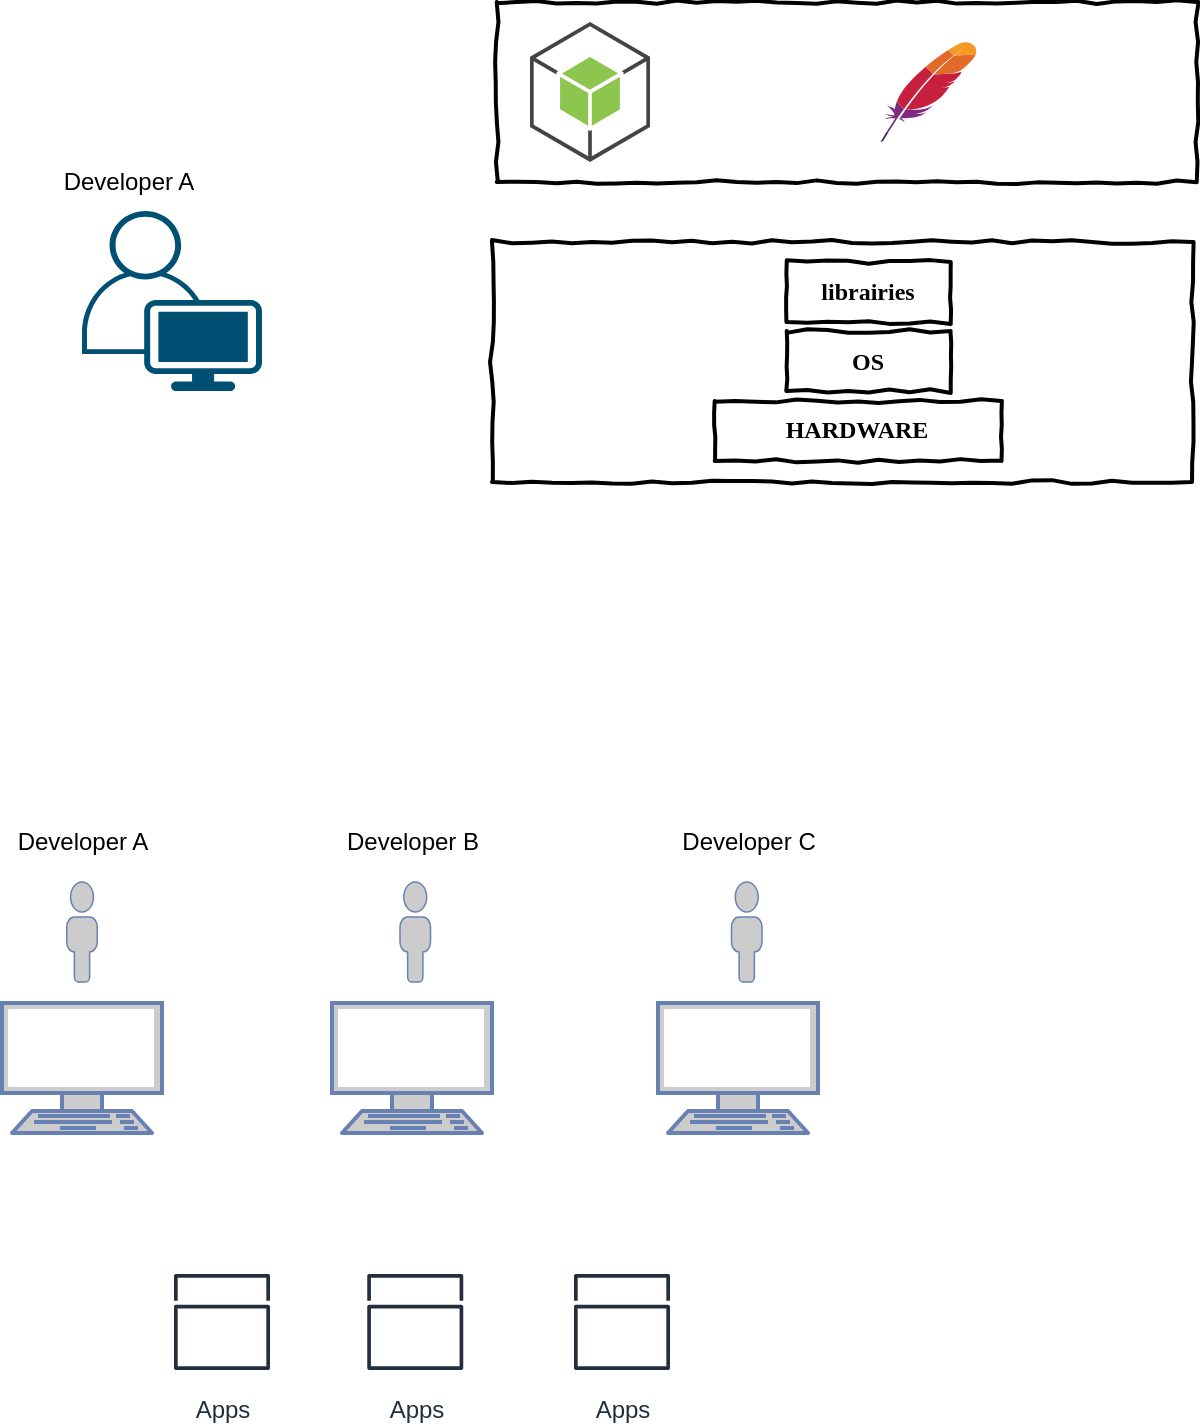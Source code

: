 <mxfile version="12.5.1" type="github">
  <diagram id="Xtd1GiT8AAiNY1xsTk8r" name="Page-1">
    <mxGraphModel dx="770" dy="1556" grid="1" gridSize="10" guides="1" tooltips="1" connect="1" arrows="1" fold="1" page="1" pageScale="1" pageWidth="827" pageHeight="1169" math="0" shadow="0">
      <root>
        <mxCell id="0"/>
        <mxCell id="1" parent="0"/>
        <mxCell id="Lmeo6gfCxTn3pcJV2X3z-1" value="" style="html=1;whiteSpace=wrap;comic=1;strokeWidth=2;fontFamily=Comic Sans MS;fontStyle=1;" vertex="1" parent="1">
          <mxGeometry x="285" y="-660" width="350" height="120" as="geometry"/>
        </mxCell>
        <mxCell id="rSTb_3P7jOwl3eCS13ki-46" value="" style="html=1;whiteSpace=wrap;comic=1;strokeWidth=2;fontFamily=Comic Sans MS;fontStyle=1;" parent="1" vertex="1">
          <mxGeometry x="287.37" y="-780" width="350" height="90" as="geometry"/>
        </mxCell>
        <mxCell id="rSTb_3P7jOwl3eCS13ki-5" value="" style="fontColor=#0066CC;verticalAlign=top;verticalLabelPosition=bottom;labelPosition=center;align=center;html=1;outlineConnect=0;fillColor=#CCCCCC;strokeColor=#6881B3;gradientColor=none;gradientDirection=north;strokeWidth=2;shape=mxgraph.networks.terminal;" parent="1" vertex="1">
          <mxGeometry x="40" y="-279.5" width="80" height="65" as="geometry"/>
        </mxCell>
        <mxCell id="0n1VbNI1kQKXbMoo0zpn-10" value="Apps" style="outlineConnect=0;fontColor=#232F3E;gradientColor=none;strokeColor=#232F3E;fillColor=#ffffff;dashed=0;verticalLabelPosition=bottom;verticalAlign=top;align=center;html=1;fontSize=12;fontStyle=0;aspect=fixed;shape=mxgraph.aws4.resourceIcon;resIcon=mxgraph.aws4.apps;" parent="1" vertex="1">
          <mxGeometry x="320" y="-150" width="60" height="60" as="geometry"/>
        </mxCell>
        <mxCell id="0n1VbNI1kQKXbMoo0zpn-11" value="Apps" style="outlineConnect=0;fontColor=#232F3E;gradientColor=none;strokeColor=#232F3E;fillColor=#ffffff;dashed=0;verticalLabelPosition=bottom;verticalAlign=top;align=center;html=1;fontSize=12;fontStyle=0;aspect=fixed;shape=mxgraph.aws4.resourceIcon;resIcon=mxgraph.aws4.apps;" parent="1" vertex="1">
          <mxGeometry x="120" y="-150" width="60" height="60" as="geometry"/>
        </mxCell>
        <mxCell id="0n1VbNI1kQKXbMoo0zpn-12" value="Apps" style="outlineConnect=0;fontColor=#232F3E;gradientColor=none;strokeColor=#232F3E;fillColor=#ffffff;dashed=0;verticalLabelPosition=bottom;verticalAlign=top;align=center;html=1;fontSize=12;fontStyle=0;aspect=fixed;shape=mxgraph.aws4.resourceIcon;resIcon=mxgraph.aws4.apps;" parent="1" vertex="1">
          <mxGeometry x="216.63" y="-150" width="60" height="60" as="geometry"/>
        </mxCell>
        <mxCell id="rSTb_3P7jOwl3eCS13ki-2" value="" style="fontColor=#0066CC;verticalAlign=top;verticalLabelPosition=bottom;labelPosition=center;align=center;html=1;outlineConnect=0;fillColor=#CCCCCC;strokeColor=#6881B3;gradientColor=none;gradientDirection=north;strokeWidth=2;shape=mxgraph.networks.terminal;" parent="1" vertex="1">
          <mxGeometry x="205" y="-279.5" width="80" height="65" as="geometry"/>
        </mxCell>
        <mxCell id="0n1VbNI1kQKXbMoo0zpn-17" value="" style="shape=image;html=1;verticalAlign=top;verticalLabelPosition=bottom;labelBackgroundColor=#ffffff;imageAspect=0;aspect=fixed;image=https://cdn1.iconfinder.com/data/icons/operating-system-flat-1/30/ios-128.png" parent="1" vertex="1">
          <mxGeometry x="228.13" y="-273.75" width="33.75" height="33.75" as="geometry"/>
        </mxCell>
        <mxCell id="rSTb_3P7jOwl3eCS13ki-4" value="" style="fontColor=#0066CC;verticalAlign=top;verticalLabelPosition=bottom;labelPosition=center;align=center;html=1;outlineConnect=0;fillColor=#CCCCCC;strokeColor=#6881B3;gradientColor=none;gradientDirection=north;strokeWidth=2;shape=mxgraph.networks.terminal;" parent="1" vertex="1">
          <mxGeometry x="368" y="-279.5" width="80" height="65" as="geometry"/>
        </mxCell>
        <mxCell id="rSTb_3P7jOwl3eCS13ki-6" value="" style="fontColor=#0066CC;verticalAlign=top;verticalLabelPosition=bottom;labelPosition=center;align=center;html=1;outlineConnect=0;fillColor=#CCCCCC;strokeColor=#6881B3;gradientColor=none;gradientDirection=north;strokeWidth=2;shape=mxgraph.networks.user_male;" parent="1" vertex="1">
          <mxGeometry x="72.38" y="-340" width="15.25" height="50" as="geometry"/>
        </mxCell>
        <mxCell id="rSTb_3P7jOwl3eCS13ki-9" value="" style="fontColor=#0066CC;verticalAlign=top;verticalLabelPosition=bottom;labelPosition=center;align=center;html=1;outlineConnect=0;fillColor=#CCCCCC;strokeColor=#6881B3;gradientColor=none;gradientDirection=north;strokeWidth=2;shape=mxgraph.networks.user_male;" parent="1" vertex="1">
          <mxGeometry x="404.75" y="-340" width="15.25" height="50" as="geometry"/>
        </mxCell>
        <mxCell id="rSTb_3P7jOwl3eCS13ki-10" value="" style="fontColor=#0066CC;verticalAlign=top;verticalLabelPosition=bottom;labelPosition=center;align=center;html=1;outlineConnect=0;fillColor=#CCCCCC;strokeColor=#6881B3;gradientColor=none;gradientDirection=north;strokeWidth=2;shape=mxgraph.networks.user_male;" parent="1" vertex="1">
          <mxGeometry x="239" y="-340" width="15.25" height="50" as="geometry"/>
        </mxCell>
        <mxCell id="rSTb_3P7jOwl3eCS13ki-13" value="Developer A" style="text;html=1;resizable=0;autosize=1;align=center;verticalAlign=middle;points=[];fillColor=none;strokeColor=none;rounded=0;" parent="1" vertex="1">
          <mxGeometry x="40" y="-370" width="80" height="20" as="geometry"/>
        </mxCell>
        <mxCell id="rSTb_3P7jOwl3eCS13ki-14" value="Developer C" style="text;html=1;resizable=0;autosize=1;align=center;verticalAlign=middle;points=[];fillColor=none;strokeColor=none;rounded=0;" parent="1" vertex="1">
          <mxGeometry x="373.41" y="-370" width="80" height="20" as="geometry"/>
        </mxCell>
        <mxCell id="rSTb_3P7jOwl3eCS13ki-15" value="Developer B" style="text;html=1;resizable=0;autosize=1;align=center;verticalAlign=middle;points=[];fillColor=none;strokeColor=none;rounded=0;" parent="1" vertex="1">
          <mxGeometry x="205" y="-370" width="80" height="20" as="geometry"/>
        </mxCell>
        <mxCell id="rSTb_3P7jOwl3eCS13ki-16" value="" style="shape=image;html=1;verticalAlign=top;verticalLabelPosition=bottom;labelBackgroundColor=#ffffff;imageAspect=0;aspect=fixed;image=https://cdn3.iconfinder.com/data/icons/picons-social/57/32-windows8-128.png" parent="1" vertex="1">
          <mxGeometry x="63" y="-274" width="34" height="34" as="geometry"/>
        </mxCell>
        <mxCell id="rSTb_3P7jOwl3eCS13ki-17" value="" style="shape=image;html=1;verticalAlign=top;verticalLabelPosition=bottom;labelBackgroundColor=#ffffff;imageAspect=0;aspect=fixed;image=https://cdn4.iconfinder.com/data/icons/proglyphs-free/512/Linux_-_Tux-128.png" parent="1" vertex="1">
          <mxGeometry x="392.38" y="-276.87" width="40" height="40" as="geometry"/>
        </mxCell>
        <mxCell id="rSTb_3P7jOwl3eCS13ki-21" value="Developer A" style="text;html=1;resizable=0;autosize=1;align=center;verticalAlign=middle;points=[];fillColor=none;strokeColor=none;rounded=0;" parent="1" vertex="1">
          <mxGeometry x="63.0" y="-700" width="80" height="20" as="geometry"/>
        </mxCell>
        <mxCell id="rSTb_3P7jOwl3eCS13ki-24" value="" style="shape=image;html=1;verticalAlign=top;verticalLabelPosition=bottom;labelBackgroundColor=#ffffff;imageAspect=0;aspect=fixed;image=https://cdn4.iconfinder.com/data/icons/logos-and-brands/512/256_Php_logo-128.png" parent="1" vertex="1">
          <mxGeometry x="387.37" y="-770" width="70" height="70" as="geometry"/>
        </mxCell>
        <mxCell id="rSTb_3P7jOwl3eCS13ki-25" value="" style="shape=image;html=1;verticalAlign=top;verticalLabelPosition=bottom;labelBackgroundColor=#ffffff;imageAspect=0;aspect=fixed;image=https://cdn4.iconfinder.com/data/icons/logos-brands-5/24/mysql-128.png" parent="1" vertex="1">
          <mxGeometry x="557.37" y="-770" width="70" height="70" as="geometry"/>
        </mxCell>
        <mxCell id="rSTb_3P7jOwl3eCS13ki-26" value="" style="outlineConnect=0;dashed=0;verticalLabelPosition=bottom;verticalAlign=top;align=center;html=1;shape=mxgraph.aws3.android;fillColor=#8CC64F;gradientColor=none;" parent="1" vertex="1">
          <mxGeometry x="304" y="-770" width="60" height="70" as="geometry"/>
        </mxCell>
        <mxCell id="rSTb_3P7jOwl3eCS13ki-27" value="" style="dashed=0;outlineConnect=0;html=1;align=center;labelPosition=center;verticalLabelPosition=bottom;verticalAlign=top;shape=mxgraph.weblogos.apache" parent="1" vertex="1">
          <mxGeometry x="479.25" y="-760" width="48.12" height="50" as="geometry"/>
        </mxCell>
        <mxCell id="rSTb_3P7jOwl3eCS13ki-31" value="librairies" style="html=1;whiteSpace=wrap;comic=1;strokeWidth=2;fontFamily=Comic Sans MS;fontStyle=1;" parent="1" vertex="1">
          <mxGeometry x="432.37" y="-650" width="82" height="30" as="geometry"/>
        </mxCell>
        <mxCell id="rSTb_3P7jOwl3eCS13ki-35" value="OS" style="html=1;whiteSpace=wrap;comic=1;strokeWidth=2;fontFamily=Comic Sans MS;fontStyle=1;" parent="1" vertex="1">
          <mxGeometry x="432.37" y="-615.5" width="82" height="30" as="geometry"/>
        </mxCell>
        <mxCell id="rSTb_3P7jOwl3eCS13ki-36" value="HARDWARE" style="html=1;whiteSpace=wrap;comic=1;strokeWidth=2;fontFamily=Comic Sans MS;fontStyle=1;" parent="1" vertex="1">
          <mxGeometry x="396.34" y="-580.53" width="143.41" height="30" as="geometry"/>
        </mxCell>
        <mxCell id="rSTb_3P7jOwl3eCS13ki-60" value="" style="points=[[0.35,0,0],[0.98,0.51,0],[1,0.71,0],[0.67,1,0],[0,0.795,0],[0,0.65,0]];verticalLabelPosition=bottom;html=1;verticalAlign=top;aspect=fixed;align=center;pointerEvents=1;shape=mxgraph.cisco19.user;fillColor=#005073;strokeColor=none;" parent="1" vertex="1">
          <mxGeometry x="80.0" y="-675.5" width="90" height="90" as="geometry"/>
        </mxCell>
      </root>
    </mxGraphModel>
  </diagram>
</mxfile>

